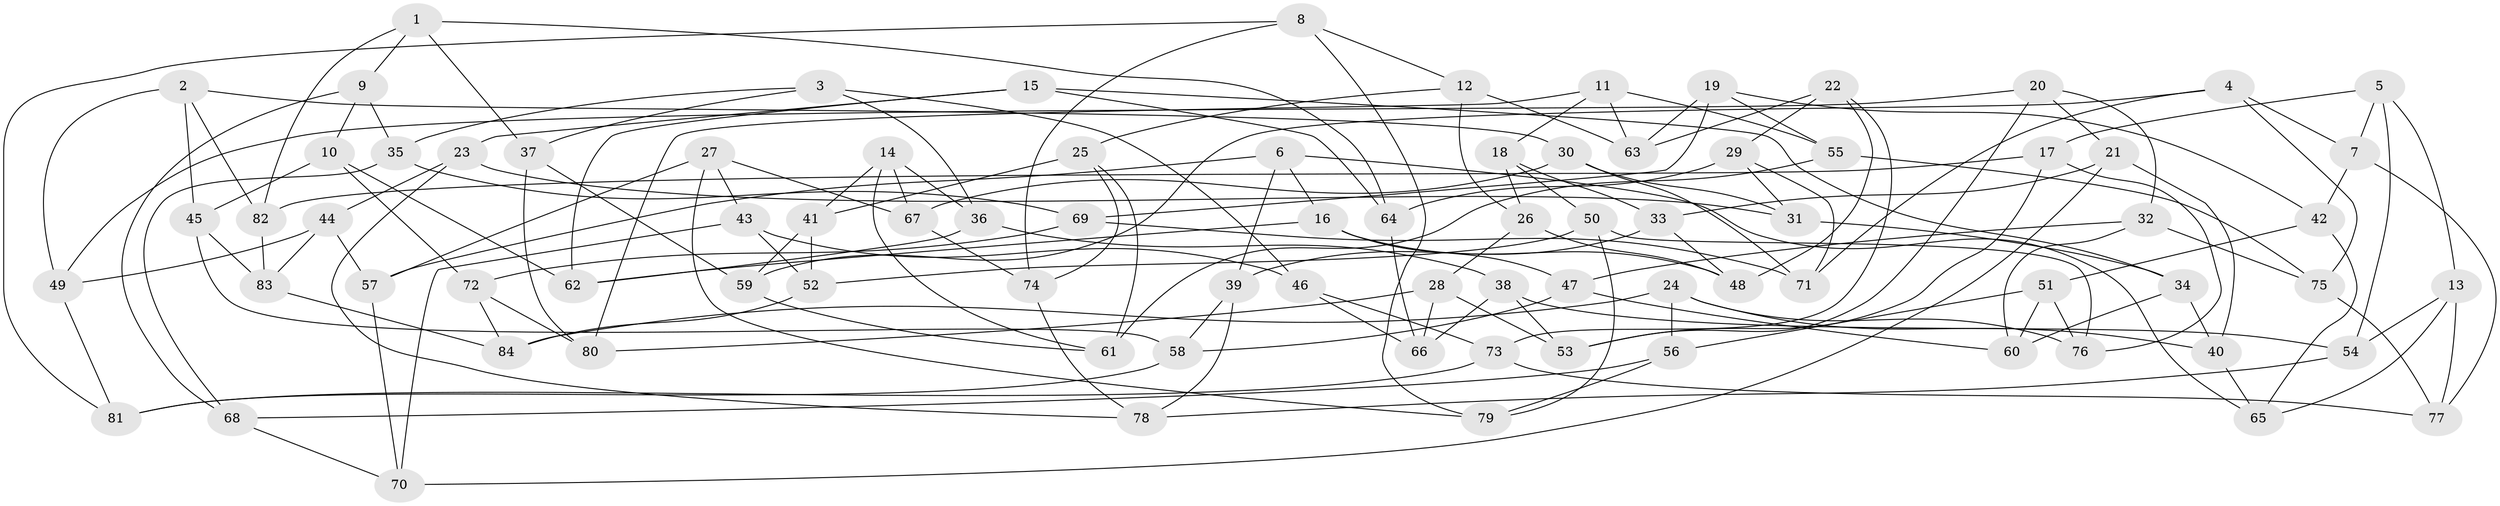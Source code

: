 // coarse degree distribution, {8: 0.11904761904761904, 6: 0.30952380952380953, 10: 0.047619047619047616, 4: 0.38095238095238093, 11: 0.023809523809523808, 7: 0.07142857142857142, 3: 0.023809523809523808, 5: 0.023809523809523808}
// Generated by graph-tools (version 1.1) at 2025/20/03/04/25 18:20:44]
// undirected, 84 vertices, 168 edges
graph export_dot {
graph [start="1"]
  node [color=gray90,style=filled];
  1;
  2;
  3;
  4;
  5;
  6;
  7;
  8;
  9;
  10;
  11;
  12;
  13;
  14;
  15;
  16;
  17;
  18;
  19;
  20;
  21;
  22;
  23;
  24;
  25;
  26;
  27;
  28;
  29;
  30;
  31;
  32;
  33;
  34;
  35;
  36;
  37;
  38;
  39;
  40;
  41;
  42;
  43;
  44;
  45;
  46;
  47;
  48;
  49;
  50;
  51;
  52;
  53;
  54;
  55;
  56;
  57;
  58;
  59;
  60;
  61;
  62;
  63;
  64;
  65;
  66;
  67;
  68;
  69;
  70;
  71;
  72;
  73;
  74;
  75;
  76;
  77;
  78;
  79;
  80;
  81;
  82;
  83;
  84;
  1 -- 9;
  1 -- 37;
  1 -- 82;
  1 -- 64;
  2 -- 49;
  2 -- 82;
  2 -- 30;
  2 -- 45;
  3 -- 37;
  3 -- 35;
  3 -- 46;
  3 -- 36;
  4 -- 59;
  4 -- 7;
  4 -- 71;
  4 -- 75;
  5 -- 13;
  5 -- 17;
  5 -- 7;
  5 -- 54;
  6 -- 65;
  6 -- 39;
  6 -- 57;
  6 -- 16;
  7 -- 77;
  7 -- 42;
  8 -- 74;
  8 -- 12;
  8 -- 81;
  8 -- 79;
  9 -- 10;
  9 -- 68;
  9 -- 35;
  10 -- 62;
  10 -- 72;
  10 -- 45;
  11 -- 63;
  11 -- 55;
  11 -- 80;
  11 -- 18;
  12 -- 26;
  12 -- 63;
  12 -- 25;
  13 -- 65;
  13 -- 77;
  13 -- 54;
  14 -- 61;
  14 -- 67;
  14 -- 36;
  14 -- 41;
  15 -- 34;
  15 -- 62;
  15 -- 23;
  15 -- 64;
  16 -- 62;
  16 -- 47;
  16 -- 48;
  17 -- 76;
  17 -- 82;
  17 -- 53;
  18 -- 50;
  18 -- 33;
  18 -- 26;
  19 -- 63;
  19 -- 55;
  19 -- 42;
  19 -- 69;
  20 -- 32;
  20 -- 49;
  20 -- 53;
  20 -- 21;
  21 -- 70;
  21 -- 40;
  21 -- 33;
  22 -- 63;
  22 -- 29;
  22 -- 48;
  22 -- 73;
  23 -- 31;
  23 -- 78;
  23 -- 44;
  24 -- 56;
  24 -- 76;
  24 -- 84;
  24 -- 40;
  25 -- 74;
  25 -- 41;
  25 -- 61;
  26 -- 48;
  26 -- 28;
  27 -- 67;
  27 -- 57;
  27 -- 43;
  27 -- 79;
  28 -- 53;
  28 -- 66;
  28 -- 80;
  29 -- 71;
  29 -- 64;
  29 -- 31;
  30 -- 31;
  30 -- 71;
  30 -- 67;
  31 -- 34;
  32 -- 60;
  32 -- 75;
  32 -- 47;
  33 -- 39;
  33 -- 48;
  34 -- 40;
  34 -- 60;
  35 -- 68;
  35 -- 69;
  36 -- 62;
  36 -- 38;
  37 -- 59;
  37 -- 80;
  38 -- 54;
  38 -- 66;
  38 -- 53;
  39 -- 78;
  39 -- 58;
  40 -- 65;
  41 -- 59;
  41 -- 52;
  42 -- 65;
  42 -- 51;
  43 -- 46;
  43 -- 70;
  43 -- 52;
  44 -- 49;
  44 -- 57;
  44 -- 83;
  45 -- 83;
  45 -- 58;
  46 -- 73;
  46 -- 66;
  47 -- 60;
  47 -- 58;
  49 -- 81;
  50 -- 76;
  50 -- 79;
  50 -- 52;
  51 -- 56;
  51 -- 76;
  51 -- 60;
  52 -- 84;
  54 -- 78;
  55 -- 61;
  55 -- 75;
  56 -- 79;
  56 -- 68;
  57 -- 70;
  58 -- 81;
  59 -- 61;
  64 -- 66;
  67 -- 74;
  68 -- 70;
  69 -- 71;
  69 -- 72;
  72 -- 80;
  72 -- 84;
  73 -- 77;
  73 -- 81;
  74 -- 78;
  75 -- 77;
  82 -- 83;
  83 -- 84;
}
